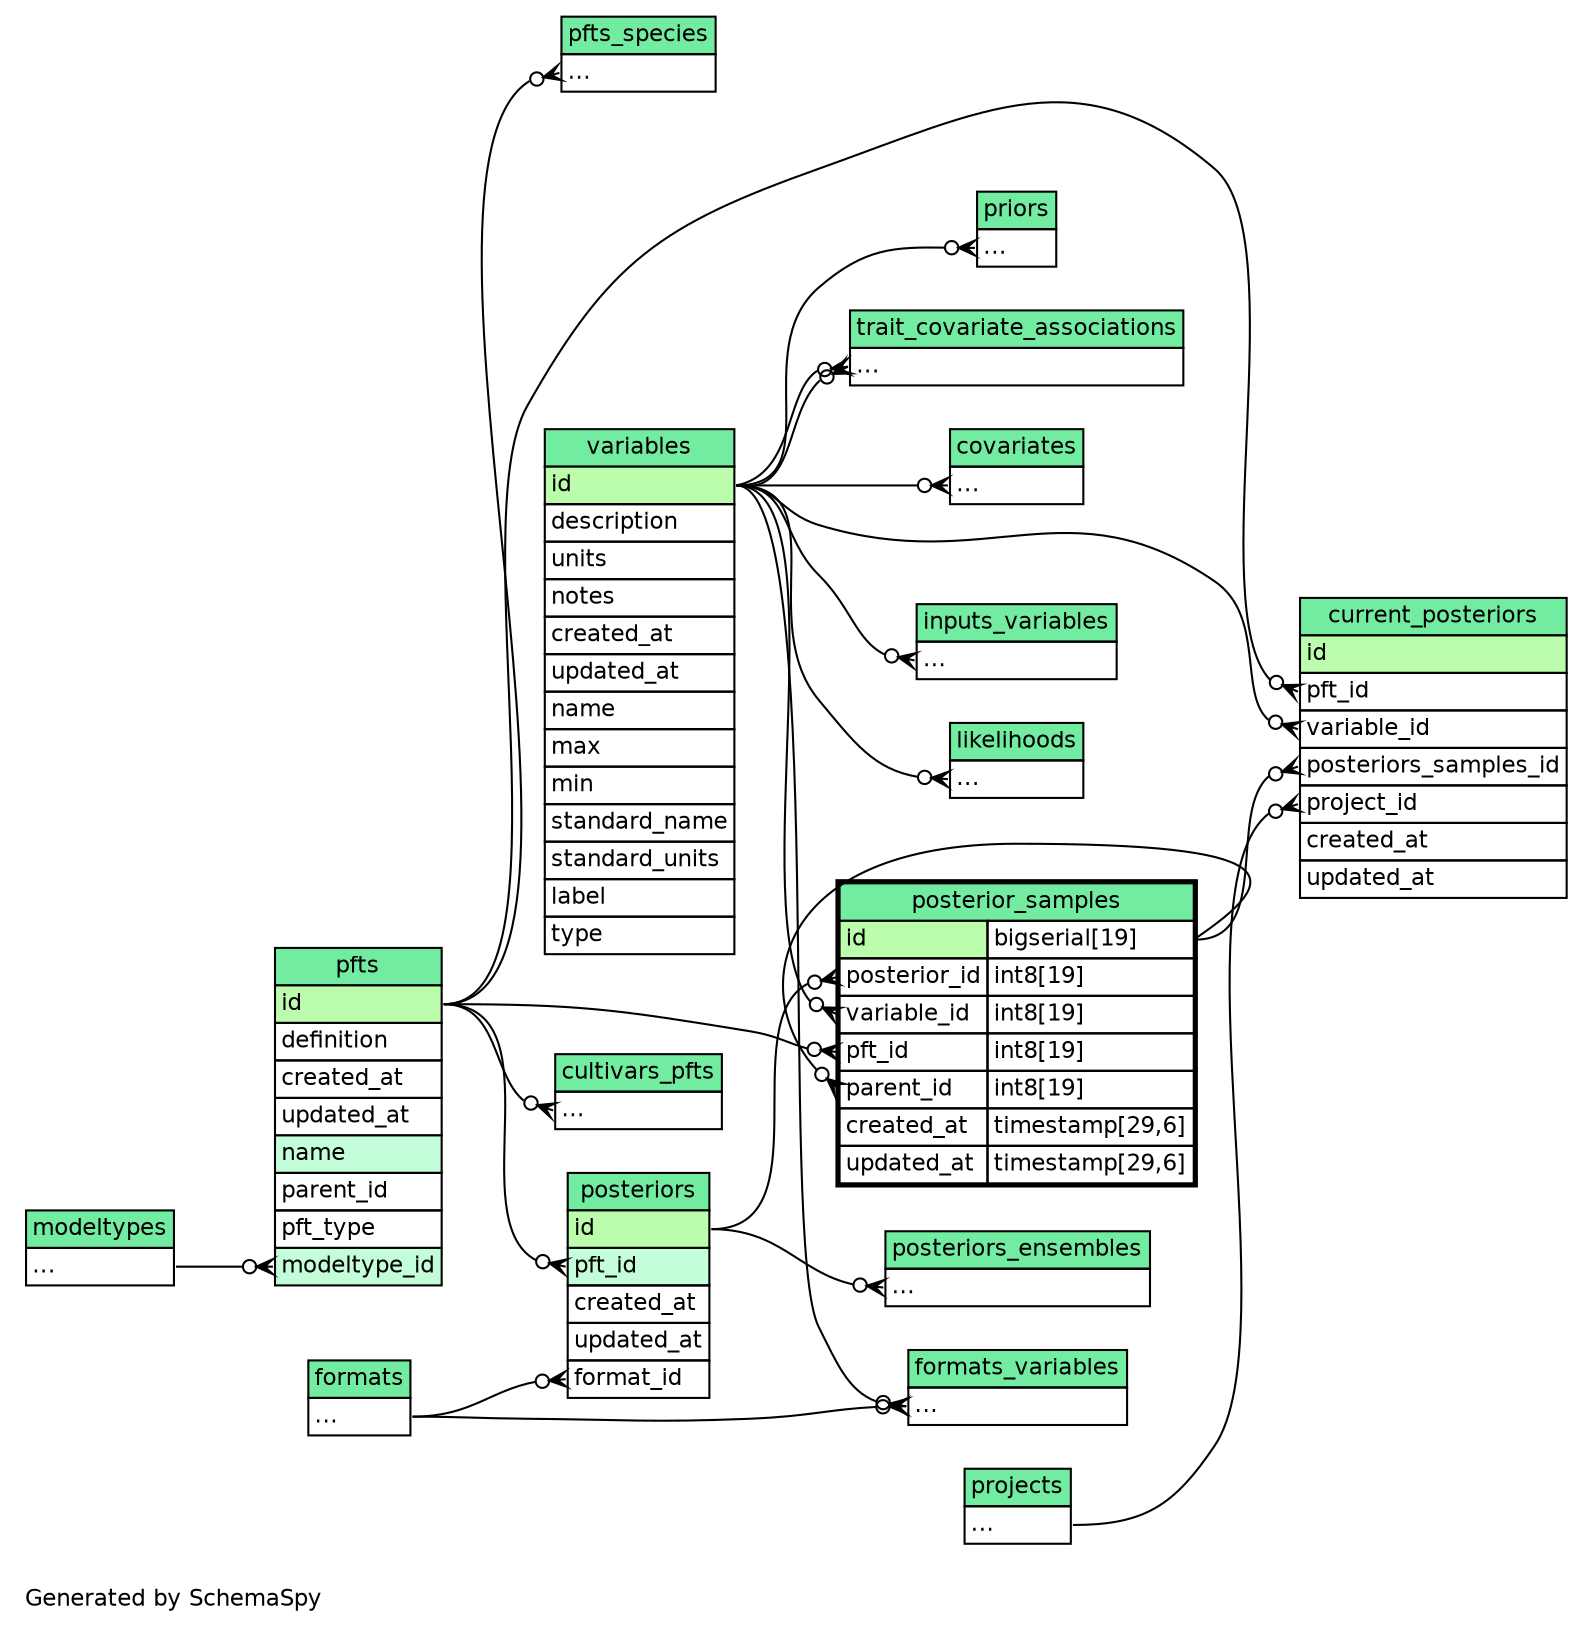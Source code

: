 // dot 2.36.0 on Mac OS X 10.10.1
// SchemaSpy rev Unknown
digraph "twoDegreesRelationshipsDiagram" {
  graph [
    rankdir="RL"
    bgcolor="#ffffff"
    label="\nGenerated by SchemaSpy"
    labeljust="l"
    nodesep="0.18"
    ranksep="0.46"
    fontname="Helvetica"
    fontsize="11"
  ];
  node [
    fontname="Helvetica"
    fontsize="11"
    shape="plaintext"
  ];
  edge [
    arrowsize="0.8"
  ];
  "covariates":"elipses":w -> "variables":"id":e [arrowhead=none dir=back arrowtail=crowodot];
  "cultivars_pfts":"elipses":w -> "pfts":"id":e [arrowhead=none dir=back arrowtail=crowodot];
  "current_posteriors":"pft_id":w -> "pfts":"id":e [arrowhead=none dir=back arrowtail=crowodot];
  "current_posteriors":"posteriors_samples_id":w -> "posterior_samples":"id.type":e [arrowhead=none dir=back arrowtail=crowodot];
  "current_posteriors":"project_id":w -> "projects":"elipses":e [arrowhead=none dir=back arrowtail=crowodot];
  "current_posteriors":"variable_id":w -> "variables":"id":e [arrowhead=none dir=back arrowtail=crowodot];
  "formats_variables":"elipses":w -> "formats":"elipses":e [arrowhead=none dir=back arrowtail=crowodot];
  "formats_variables":"elipses":w -> "variables":"id":e [arrowhead=none dir=back arrowtail=crowodot];
  "inputs_variables":"elipses":w -> "variables":"id":e [arrowhead=none dir=back arrowtail=crowodot];
  "likelihoods":"elipses":w -> "variables":"id":e [arrowhead=none dir=back arrowtail=crowodot];
  "pfts":"modeltype_id":w -> "modeltypes":"elipses":e [arrowhead=none dir=back arrowtail=crowodot];
  "pfts_species":"elipses":w -> "pfts":"id":e [arrowhead=none dir=back arrowtail=crowodot];
  "posterior_samples":"parent_id":w -> "posterior_samples":"id.type":e [arrowhead=none dir=back arrowtail=crowodot];
  "posterior_samples":"pft_id":w -> "pfts":"id":e [arrowhead=none dir=back arrowtail=crowodot];
  "posterior_samples":"posterior_id":w -> "posteriors":"id":e [arrowhead=none dir=back arrowtail=crowodot];
  "posterior_samples":"variable_id":w -> "variables":"id":e [arrowhead=none dir=back arrowtail=crowodot];
  "posteriors":"format_id":w -> "formats":"elipses":e [arrowhead=none dir=back arrowtail=crowodot];
  "posteriors":"pft_id":w -> "pfts":"id":e [arrowhead=none dir=back arrowtail=crowodot];
  "posteriors_ensembles":"elipses":w -> "posteriors":"id":e [arrowhead=none dir=back arrowtail=crowodot];
  "priors":"elipses":w -> "variables":"id":e [arrowhead=none dir=back arrowtail=crowodot];
  "trait_covariate_associations":"elipses":w -> "variables":"id":e [arrowhead=none dir=back arrowtail=crowodot];
  "trait_covariate_associations":"elipses":w -> "variables":"id":e [arrowhead=none dir=back arrowtail=crowodot];
  "covariates" [
    label=<
    <TABLE BORDER="0" CELLBORDER="1" CELLSPACING="0" BGCOLOR="#FFFFFF">
      <TR><TD COLSPAN="4" BGCOLOR="#72ECA1" ALIGN="CENTER">covariates</TD></TR>
      <TR><TD PORT="elipses" COLSPAN="4" ALIGN="LEFT">...</TD></TR>
    </TABLE>>
    URL="covariates.html"
    tooltip="covariates"
  ];
  "cultivars_pfts" [
    label=<
    <TABLE BORDER="0" CELLBORDER="1" CELLSPACING="0" BGCOLOR="#FFFFFF">
      <TR><TD COLSPAN="4" BGCOLOR="#72ECA1" ALIGN="CENTER">cultivars_pfts</TD></TR>
      <TR><TD PORT="elipses" COLSPAN="4" ALIGN="LEFT">...</TD></TR>
    </TABLE>>
    URL="cultivars_pfts.html"
    tooltip="cultivars_pfts"
  ];
  "current_posteriors" [
    label=<
    <TABLE BORDER="0" CELLBORDER="1" CELLSPACING="0" BGCOLOR="#FFFFFF">
      <TR><TD COLSPAN="4" BGCOLOR="#72ECA1" ALIGN="CENTER">current_posteriors</TD></TR>
      <TR><TD PORT="id" COLSPAN="4" BGCOLOR="#bcfdad !important" ALIGN="LEFT">id</TD></TR>
      <TR><TD PORT="pft_id" COLSPAN="4" ALIGN="LEFT">pft_id</TD></TR>
      <TR><TD PORT="variable_id" COLSPAN="4" ALIGN="LEFT">variable_id</TD></TR>
      <TR><TD PORT="posteriors_samples_id" COLSPAN="4" ALIGN="LEFT">posteriors_samples_id</TD></TR>
      <TR><TD PORT="project_id" COLSPAN="4" ALIGN="LEFT">project_id</TD></TR>
      <TR><TD PORT="created_at" COLSPAN="4" ALIGN="LEFT">created_at</TD></TR>
      <TR><TD PORT="updated_at" COLSPAN="4" ALIGN="LEFT">updated_at</TD></TR>
    </TABLE>>
    URL="current_posteriors.html"
    tooltip="current_posteriors"
  ];
  "formats" [
    label=<
    <TABLE BORDER="0" CELLBORDER="1" CELLSPACING="0" BGCOLOR="#FFFFFF">
      <TR><TD COLSPAN="4" BGCOLOR="#72ECA1" ALIGN="CENTER">formats</TD></TR>
      <TR><TD PORT="elipses" COLSPAN="4" ALIGN="LEFT">...</TD></TR>
    </TABLE>>
    URL="formats.html"
    tooltip="formats"
  ];
  "formats_variables" [
    label=<
    <TABLE BORDER="0" CELLBORDER="1" CELLSPACING="0" BGCOLOR="#FFFFFF">
      <TR><TD COLSPAN="4" BGCOLOR="#72ECA1" ALIGN="CENTER">formats_variables</TD></TR>
      <TR><TD PORT="elipses" COLSPAN="4" ALIGN="LEFT">...</TD></TR>
    </TABLE>>
    URL="formats_variables.html"
    tooltip="formats_variables"
  ];
  "inputs_variables" [
    label=<
    <TABLE BORDER="0" CELLBORDER="1" CELLSPACING="0" BGCOLOR="#FFFFFF">
      <TR><TD COLSPAN="4" BGCOLOR="#72ECA1" ALIGN="CENTER">inputs_variables</TD></TR>
      <TR><TD PORT="elipses" COLSPAN="4" ALIGN="LEFT">...</TD></TR>
    </TABLE>>
    URL="inputs_variables.html"
    tooltip="inputs_variables"
  ];
  "likelihoods" [
    label=<
    <TABLE BORDER="0" CELLBORDER="1" CELLSPACING="0" BGCOLOR="#FFFFFF">
      <TR><TD COLSPAN="4" BGCOLOR="#72ECA1" ALIGN="CENTER">likelihoods</TD></TR>
      <TR><TD PORT="elipses" COLSPAN="4" ALIGN="LEFT">...</TD></TR>
    </TABLE>>
    URL="likelihoods.html"
    tooltip="likelihoods"
  ];
  "modeltypes" [
    label=<
    <TABLE BORDER="0" CELLBORDER="1" CELLSPACING="0" BGCOLOR="#FFFFFF">
      <TR><TD COLSPAN="4" BGCOLOR="#72ECA1" ALIGN="CENTER">modeltypes</TD></TR>
      <TR><TD PORT="elipses" COLSPAN="4" ALIGN="LEFT">...</TD></TR>
    </TABLE>>
    URL="modeltypes.html"
    tooltip="modeltypes"
  ];
  "pfts" [
    label=<
    <TABLE BORDER="0" CELLBORDER="1" CELLSPACING="0" BGCOLOR="#FFFFFF">
      <TR><TD COLSPAN="4" BGCOLOR="#72ECA1" ALIGN="CENTER">pfts</TD></TR>
      <TR><TD PORT="id" COLSPAN="4" BGCOLOR="#bcfdad !important" ALIGN="LEFT">id</TD></TR>
      <TR><TD PORT="definition" COLSPAN="4" ALIGN="LEFT">definition</TD></TR>
      <TR><TD PORT="created_at" COLSPAN="4" ALIGN="LEFT">created_at</TD></TR>
      <TR><TD PORT="updated_at" COLSPAN="4" ALIGN="LEFT">updated_at</TD></TR>
      <TR><TD PORT="name" COLSPAN="4" BGCOLOR="#c4fdda !important" ALIGN="LEFT">name</TD></TR>
      <TR><TD PORT="parent_id" COLSPAN="4" ALIGN="LEFT">parent_id</TD></TR>
      <TR><TD PORT="pft_type" COLSPAN="4" ALIGN="LEFT">pft_type</TD></TR>
      <TR><TD PORT="modeltype_id" COLSPAN="4" BGCOLOR="#c4fdda !important" ALIGN="LEFT">modeltype_id</TD></TR>
    </TABLE>>
    URL="pfts.html"
    tooltip="pfts"
  ];
  "pfts_species" [
    label=<
    <TABLE BORDER="0" CELLBORDER="1" CELLSPACING="0" BGCOLOR="#FFFFFF">
      <TR><TD COLSPAN="4" BGCOLOR="#72ECA1" ALIGN="CENTER">pfts_species</TD></TR>
      <TR><TD PORT="elipses" COLSPAN="4" ALIGN="LEFT">...</TD></TR>
    </TABLE>>
    URL="pfts_species.html"
    tooltip="pfts_species"
  ];
  "posterior_samples" [
    label=<
    <TABLE BORDER="2" CELLBORDER="1" CELLSPACING="0" BGCOLOR="#FFFFFF">
      <TR><TD COLSPAN="4" BGCOLOR="#72ECA1" ALIGN="CENTER">posterior_samples</TD></TR>
      <TR><TD PORT="id" COLSPAN="3" BGCOLOR="#bcfdad !important" ALIGN="LEFT">id</TD><TD PORT="id.type" ALIGN="LEFT">bigserial[19]</TD></TR>
      <TR><TD PORT="posterior_id" COLSPAN="3" ALIGN="LEFT">posterior_id</TD><TD PORT="posterior_id.type" ALIGN="LEFT">int8[19]</TD></TR>
      <TR><TD PORT="variable_id" COLSPAN="3" ALIGN="LEFT">variable_id</TD><TD PORT="variable_id.type" ALIGN="LEFT">int8[19]</TD></TR>
      <TR><TD PORT="pft_id" COLSPAN="3" ALIGN="LEFT">pft_id</TD><TD PORT="pft_id.type" ALIGN="LEFT">int8[19]</TD></TR>
      <TR><TD PORT="parent_id" COLSPAN="3" ALIGN="LEFT">parent_id</TD><TD PORT="parent_id.type" ALIGN="LEFT">int8[19]</TD></TR>
      <TR><TD PORT="created_at" COLSPAN="3" ALIGN="LEFT">created_at</TD><TD PORT="created_at.type" ALIGN="LEFT">timestamp[29,6]</TD></TR>
      <TR><TD PORT="updated_at" COLSPAN="3" ALIGN="LEFT">updated_at</TD><TD PORT="updated_at.type" ALIGN="LEFT">timestamp[29,6]</TD></TR>
    </TABLE>>
    URL="posterior_samples.html"
    tooltip="posterior_samples"
  ];
  "posteriors" [
    label=<
    <TABLE BORDER="0" CELLBORDER="1" CELLSPACING="0" BGCOLOR="#FFFFFF">
      <TR><TD COLSPAN="4" BGCOLOR="#72ECA1" ALIGN="CENTER">posteriors</TD></TR>
      <TR><TD PORT="id" COLSPAN="4" BGCOLOR="#bcfdad !important" ALIGN="LEFT">id</TD></TR>
      <TR><TD PORT="pft_id" COLSPAN="4" BGCOLOR="#c4fdda !important" ALIGN="LEFT">pft_id</TD></TR>
      <TR><TD PORT="created_at" COLSPAN="4" ALIGN="LEFT">created_at</TD></TR>
      <TR><TD PORT="updated_at" COLSPAN="4" ALIGN="LEFT">updated_at</TD></TR>
      <TR><TD PORT="format_id" COLSPAN="4" ALIGN="LEFT">format_id</TD></TR>
    </TABLE>>
    URL="posteriors.html"
    tooltip="posteriors"
  ];
  "posteriors_ensembles" [
    label=<
    <TABLE BORDER="0" CELLBORDER="1" CELLSPACING="0" BGCOLOR="#FFFFFF">
      <TR><TD COLSPAN="4" BGCOLOR="#72ECA1" ALIGN="CENTER">posteriors_ensembles</TD></TR>
      <TR><TD PORT="elipses" COLSPAN="4" ALIGN="LEFT">...</TD></TR>
    </TABLE>>
    URL="posteriors_ensembles.html"
    tooltip="posteriors_ensembles"
  ];
  "priors" [
    label=<
    <TABLE BORDER="0" CELLBORDER="1" CELLSPACING="0" BGCOLOR="#FFFFFF">
      <TR><TD COLSPAN="4" BGCOLOR="#72ECA1" ALIGN="CENTER">priors</TD></TR>
      <TR><TD PORT="elipses" COLSPAN="4" ALIGN="LEFT">...</TD></TR>
    </TABLE>>
    URL="priors.html"
    tooltip="priors"
  ];
  "projects" [
    label=<
    <TABLE BORDER="0" CELLBORDER="1" CELLSPACING="0" BGCOLOR="#FFFFFF">
      <TR><TD COLSPAN="4" BGCOLOR="#72ECA1" ALIGN="CENTER">projects</TD></TR>
      <TR><TD PORT="elipses" COLSPAN="4" ALIGN="LEFT">...</TD></TR>
    </TABLE>>
    URL="projects.html"
    tooltip="projects"
  ];
  "trait_covariate_associations" [
    label=<
    <TABLE BORDER="0" CELLBORDER="1" CELLSPACING="0" BGCOLOR="#FFFFFF">
      <TR><TD COLSPAN="4" BGCOLOR="#72ECA1" ALIGN="CENTER">trait_covariate_associations</TD></TR>
      <TR><TD PORT="elipses" COLSPAN="4" ALIGN="LEFT">...</TD></TR>
    </TABLE>>
    URL="trait_covariate_associations.html"
    tooltip="trait_covariate_associations"
  ];
  "variables" [
    label=<
    <TABLE BORDER="0" CELLBORDER="1" CELLSPACING="0" BGCOLOR="#FFFFFF">
      <TR><TD COLSPAN="4" BGCOLOR="#72ECA1" ALIGN="CENTER">variables</TD></TR>
      <TR><TD PORT="id" COLSPAN="4" BGCOLOR="#bcfdad !important" ALIGN="LEFT">id</TD></TR>
      <TR><TD PORT="description" COLSPAN="4" ALIGN="LEFT">description</TD></TR>
      <TR><TD PORT="units" COLSPAN="4" ALIGN="LEFT">units</TD></TR>
      <TR><TD PORT="notes" COLSPAN="4" ALIGN="LEFT">notes</TD></TR>
      <TR><TD PORT="created_at" COLSPAN="4" ALIGN="LEFT">created_at</TD></TR>
      <TR><TD PORT="updated_at" COLSPAN="4" ALIGN="LEFT">updated_at</TD></TR>
      <TR><TD PORT="name" COLSPAN="4" ALIGN="LEFT">name</TD></TR>
      <TR><TD PORT="max" COLSPAN="4" ALIGN="LEFT">max</TD></TR>
      <TR><TD PORT="min" COLSPAN="4" ALIGN="LEFT">min</TD></TR>
      <TR><TD PORT="standard_name" COLSPAN="4" ALIGN="LEFT">standard_name</TD></TR>
      <TR><TD PORT="standard_units" COLSPAN="4" ALIGN="LEFT">standard_units</TD></TR>
      <TR><TD PORT="label" COLSPAN="4" ALIGN="LEFT">label</TD></TR>
      <TR><TD PORT="type" COLSPAN="4" ALIGN="LEFT">type</TD></TR>
    </TABLE>>
    URL="variables.html"
    tooltip="variables"
  ];
}
